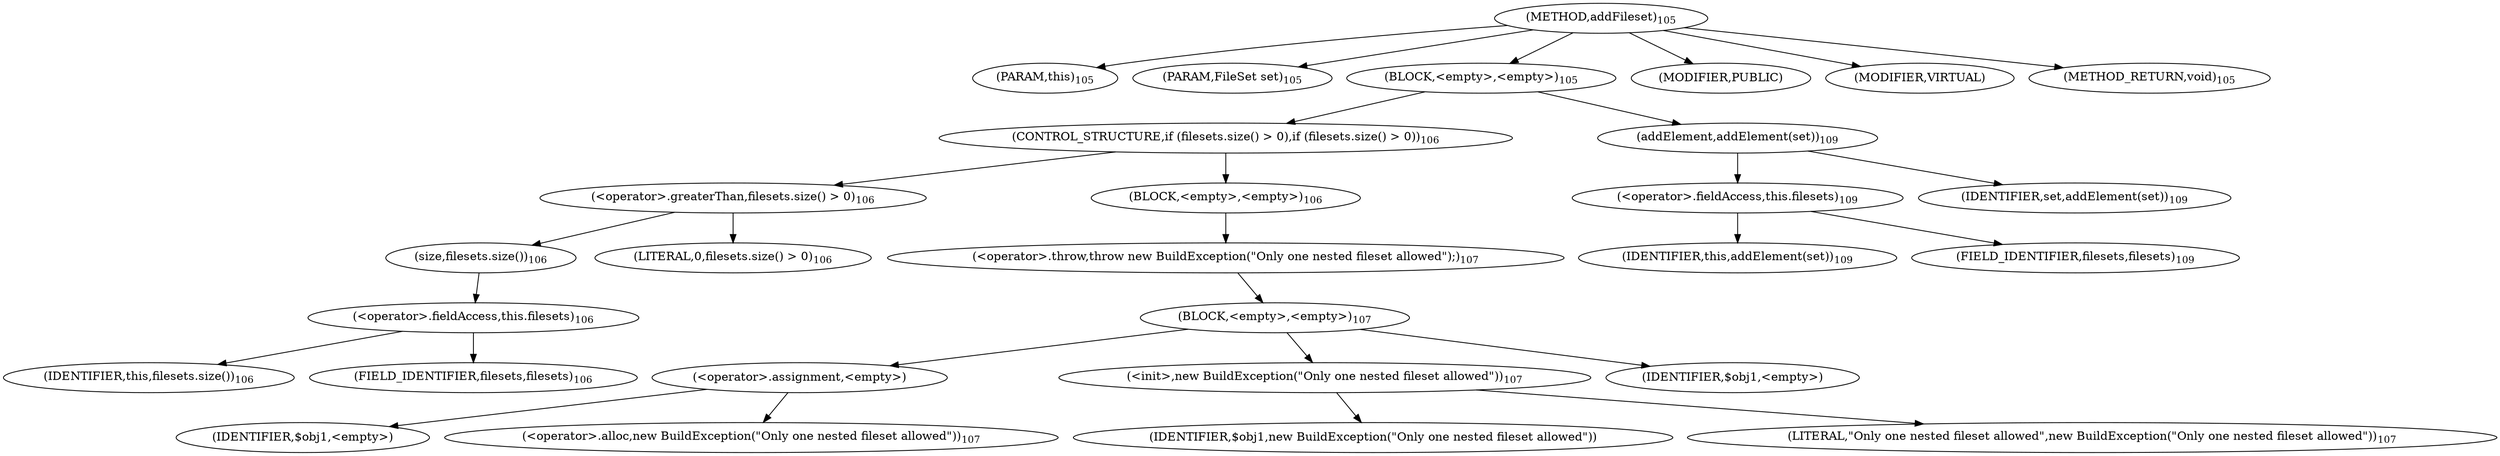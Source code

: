 digraph "addFileset" {  
"138" [label = <(METHOD,addFileset)<SUB>105</SUB>> ]
"139" [label = <(PARAM,this)<SUB>105</SUB>> ]
"140" [label = <(PARAM,FileSet set)<SUB>105</SUB>> ]
"141" [label = <(BLOCK,&lt;empty&gt;,&lt;empty&gt;)<SUB>105</SUB>> ]
"142" [label = <(CONTROL_STRUCTURE,if (filesets.size() &gt; 0),if (filesets.size() &gt; 0))<SUB>106</SUB>> ]
"143" [label = <(&lt;operator&gt;.greaterThan,filesets.size() &gt; 0)<SUB>106</SUB>> ]
"144" [label = <(size,filesets.size())<SUB>106</SUB>> ]
"145" [label = <(&lt;operator&gt;.fieldAccess,this.filesets)<SUB>106</SUB>> ]
"146" [label = <(IDENTIFIER,this,filesets.size())<SUB>106</SUB>> ]
"147" [label = <(FIELD_IDENTIFIER,filesets,filesets)<SUB>106</SUB>> ]
"148" [label = <(LITERAL,0,filesets.size() &gt; 0)<SUB>106</SUB>> ]
"149" [label = <(BLOCK,&lt;empty&gt;,&lt;empty&gt;)<SUB>106</SUB>> ]
"150" [label = <(&lt;operator&gt;.throw,throw new BuildException(&quot;Only one nested fileset allowed&quot;);)<SUB>107</SUB>> ]
"151" [label = <(BLOCK,&lt;empty&gt;,&lt;empty&gt;)<SUB>107</SUB>> ]
"152" [label = <(&lt;operator&gt;.assignment,&lt;empty&gt;)> ]
"153" [label = <(IDENTIFIER,$obj1,&lt;empty&gt;)> ]
"154" [label = <(&lt;operator&gt;.alloc,new BuildException(&quot;Only one nested fileset allowed&quot;))<SUB>107</SUB>> ]
"155" [label = <(&lt;init&gt;,new BuildException(&quot;Only one nested fileset allowed&quot;))<SUB>107</SUB>> ]
"156" [label = <(IDENTIFIER,$obj1,new BuildException(&quot;Only one nested fileset allowed&quot;))> ]
"157" [label = <(LITERAL,&quot;Only one nested fileset allowed&quot;,new BuildException(&quot;Only one nested fileset allowed&quot;))<SUB>107</SUB>> ]
"158" [label = <(IDENTIFIER,$obj1,&lt;empty&gt;)> ]
"159" [label = <(addElement,addElement(set))<SUB>109</SUB>> ]
"160" [label = <(&lt;operator&gt;.fieldAccess,this.filesets)<SUB>109</SUB>> ]
"161" [label = <(IDENTIFIER,this,addElement(set))<SUB>109</SUB>> ]
"162" [label = <(FIELD_IDENTIFIER,filesets,filesets)<SUB>109</SUB>> ]
"163" [label = <(IDENTIFIER,set,addElement(set))<SUB>109</SUB>> ]
"164" [label = <(MODIFIER,PUBLIC)> ]
"165" [label = <(MODIFIER,VIRTUAL)> ]
"166" [label = <(METHOD_RETURN,void)<SUB>105</SUB>> ]
  "138" -> "139" 
  "138" -> "140" 
  "138" -> "141" 
  "138" -> "164" 
  "138" -> "165" 
  "138" -> "166" 
  "141" -> "142" 
  "141" -> "159" 
  "142" -> "143" 
  "142" -> "149" 
  "143" -> "144" 
  "143" -> "148" 
  "144" -> "145" 
  "145" -> "146" 
  "145" -> "147" 
  "149" -> "150" 
  "150" -> "151" 
  "151" -> "152" 
  "151" -> "155" 
  "151" -> "158" 
  "152" -> "153" 
  "152" -> "154" 
  "155" -> "156" 
  "155" -> "157" 
  "159" -> "160" 
  "159" -> "163" 
  "160" -> "161" 
  "160" -> "162" 
}
